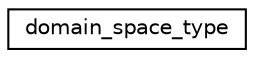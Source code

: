 digraph "Graphical Class Hierarchy"
{
 // LATEX_PDF_SIZE
  edge [fontname="Helvetica",fontsize="10",labelfontname="Helvetica",labelfontsize="10"];
  node [fontname="Helvetica",fontsize="10",shape=record];
  rankdir="LR";
  Node0 [label="domain_space_type",height=0.2,width=0.4,color="black", fillcolor="white", style="filled",URL="$classdomain__space__type.html",tooltip=" "];
}
